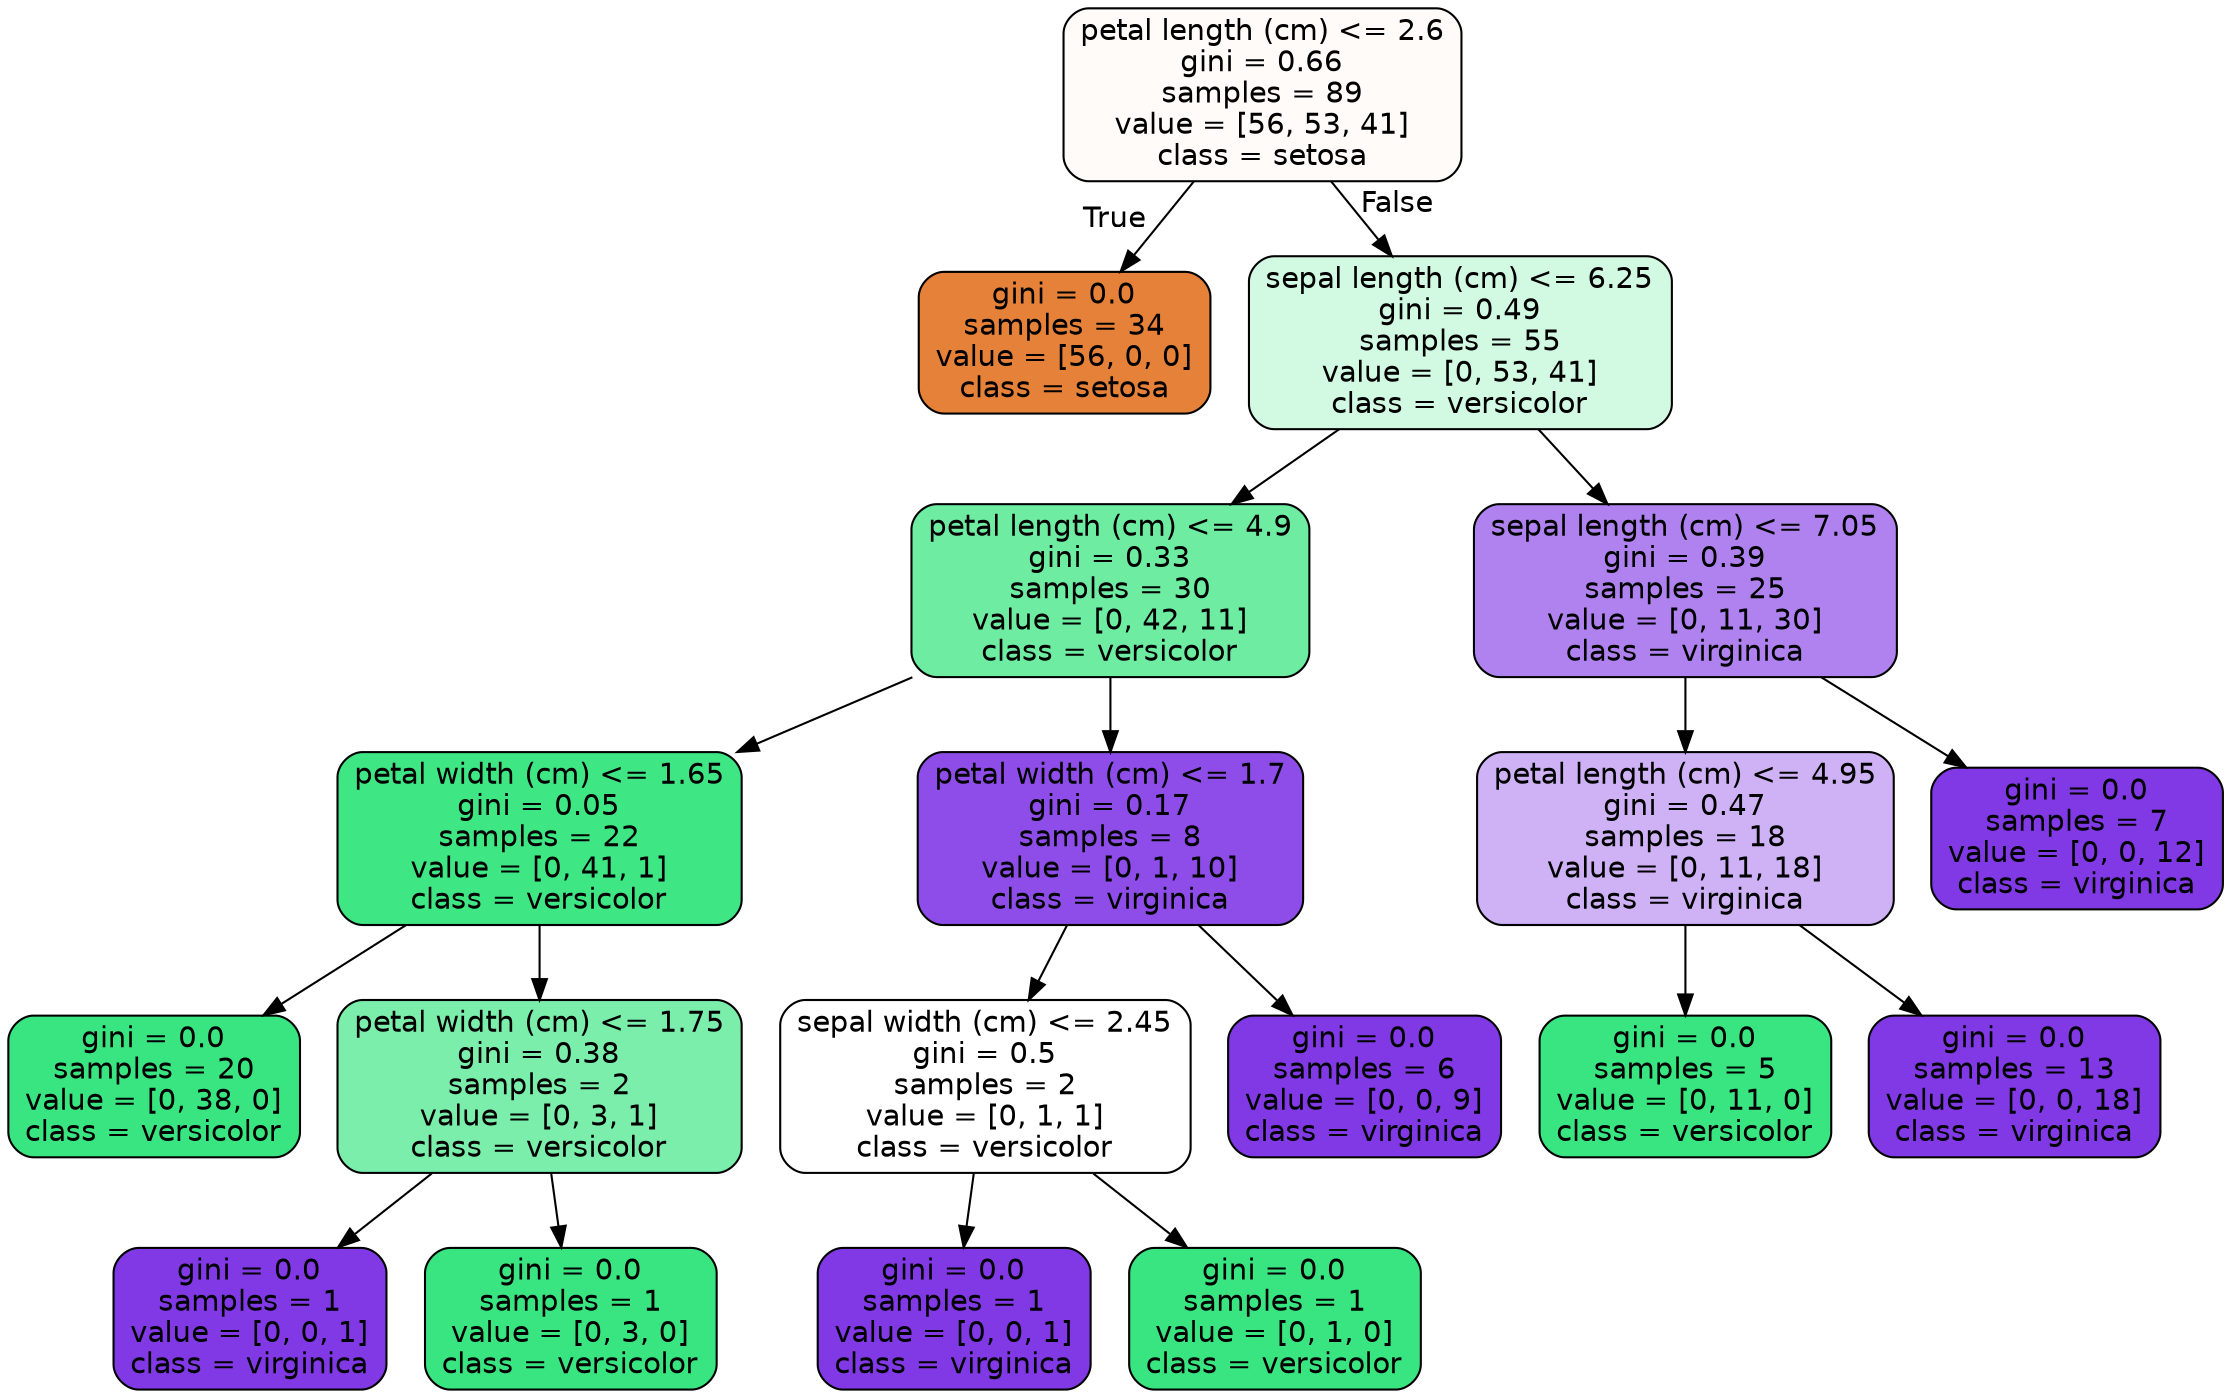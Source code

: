 digraph Tree {
node [shape=box, style="filled, rounded", color="black", fontname="helvetica"] ;
edge [fontname="helvetica"] ;
0 [label="petal length (cm) <= 2.6\ngini = 0.66\nsamples = 89\nvalue = [56, 53, 41]\nclass = setosa", fillcolor="#fefbf9"] ;
1 [label="gini = 0.0\nsamples = 34\nvalue = [56, 0, 0]\nclass = setosa", fillcolor="#e58139"] ;
0 -> 1 [labeldistance=2.5, labelangle=45, headlabel="True"] ;
2 [label="sepal length (cm) <= 6.25\ngini = 0.49\nsamples = 55\nvalue = [0, 53, 41]\nclass = versicolor", fillcolor="#d2f9e2"] ;
0 -> 2 [labeldistance=2.5, labelangle=-45, headlabel="False"] ;
3 [label="petal length (cm) <= 4.9\ngini = 0.33\nsamples = 30\nvalue = [0, 42, 11]\nclass = versicolor", fillcolor="#6deca2"] ;
2 -> 3 ;
4 [label="petal width (cm) <= 1.65\ngini = 0.05\nsamples = 22\nvalue = [0, 41, 1]\nclass = versicolor", fillcolor="#3ee684"] ;
3 -> 4 ;
5 [label="gini = 0.0\nsamples = 20\nvalue = [0, 38, 0]\nclass = versicolor", fillcolor="#39e581"] ;
4 -> 5 ;
6 [label="petal width (cm) <= 1.75\ngini = 0.38\nsamples = 2\nvalue = [0, 3, 1]\nclass = versicolor", fillcolor="#7beeab"] ;
4 -> 6 ;
7 [label="gini = 0.0\nsamples = 1\nvalue = [0, 0, 1]\nclass = virginica", fillcolor="#8139e5"] ;
6 -> 7 ;
8 [label="gini = 0.0\nsamples = 1\nvalue = [0, 3, 0]\nclass = versicolor", fillcolor="#39e581"] ;
6 -> 8 ;
9 [label="petal width (cm) <= 1.7\ngini = 0.17\nsamples = 8\nvalue = [0, 1, 10]\nclass = virginica", fillcolor="#8e4de8"] ;
3 -> 9 ;
10 [label="sepal width (cm) <= 2.45\ngini = 0.5\nsamples = 2\nvalue = [0, 1, 1]\nclass = versicolor", fillcolor="#ffffff"] ;
9 -> 10 ;
11 [label="gini = 0.0\nsamples = 1\nvalue = [0, 0, 1]\nclass = virginica", fillcolor="#8139e5"] ;
10 -> 11 ;
12 [label="gini = 0.0\nsamples = 1\nvalue = [0, 1, 0]\nclass = versicolor", fillcolor="#39e581"] ;
10 -> 12 ;
13 [label="gini = 0.0\nsamples = 6\nvalue = [0, 0, 9]\nclass = virginica", fillcolor="#8139e5"] ;
9 -> 13 ;
14 [label="sepal length (cm) <= 7.05\ngini = 0.39\nsamples = 25\nvalue = [0, 11, 30]\nclass = virginica", fillcolor="#af82ef"] ;
2 -> 14 ;
15 [label="petal length (cm) <= 4.95\ngini = 0.47\nsamples = 18\nvalue = [0, 11, 18]\nclass = virginica", fillcolor="#ceb2f5"] ;
14 -> 15 ;
16 [label="gini = 0.0\nsamples = 5\nvalue = [0, 11, 0]\nclass = versicolor", fillcolor="#39e581"] ;
15 -> 16 ;
17 [label="gini = 0.0\nsamples = 13\nvalue = [0, 0, 18]\nclass = virginica", fillcolor="#8139e5"] ;
15 -> 17 ;
18 [label="gini = 0.0\nsamples = 7\nvalue = [0, 0, 12]\nclass = virginica", fillcolor="#8139e5"] ;
14 -> 18 ;
}